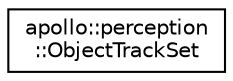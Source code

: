 digraph "Graphical Class Hierarchy"
{
  edge [fontname="Helvetica",fontsize="10",labelfontname="Helvetica",labelfontsize="10"];
  node [fontname="Helvetica",fontsize="10",shape=record];
  rankdir="LR";
  Node1 [label="apollo::perception\l::ObjectTrackSet",height=0.2,width=0.4,color="black", fillcolor="white", style="filled",URL="$classapollo_1_1perception_1_1ObjectTrackSet.html"];
}
